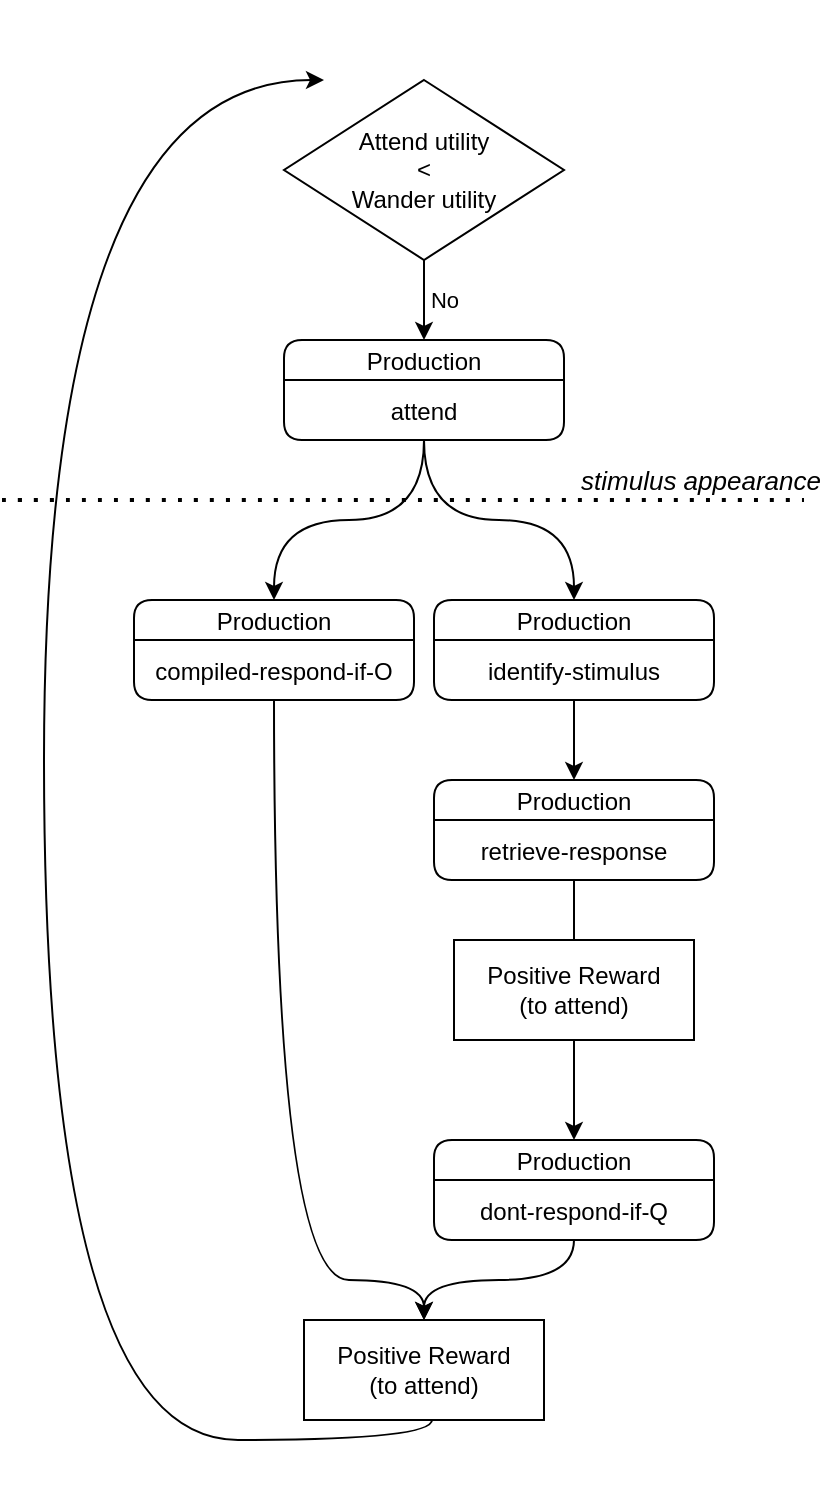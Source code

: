<mxfile>
    <diagram id="C5RBs43oDa-KdzZeNtuy" name="Page-1">
        <mxGraphModel dx="1372" dy="650" grid="1" gridSize="10" guides="1" tooltips="1" connect="1" arrows="1" fold="1" page="0" pageScale="1" pageWidth="827" pageHeight="1169" background="none" math="0" shadow="0">
            <root>
                <mxCell id="WIyWlLk6GJQsqaUBKTNV-0"/>
                <mxCell id="WIyWlLk6GJQsqaUBKTNV-1" parent="WIyWlLk6GJQsqaUBKTNV-0"/>
                <mxCell id="61" value="" style="swimlane;fontSize=12;strokeColor=none;gradientColor=none;swimlaneFillColor=none;dashed=1;opacity=80;fillColor=none;swimlaneLine=0;" vertex="1" parent="WIyWlLk6GJQsqaUBKTNV-1">
                    <mxGeometry x="10" y="50" width="400" height="750" as="geometry"/>
                </mxCell>
                <mxCell id="62" value="Production" style="swimlane;fontStyle=0;childLayout=stackLayout;horizontal=1;startSize=20;horizontalStack=0;resizeParent=1;resizeParentMax=0;resizeLast=0;collapsible=1;marginBottom=0;rounded=1;shadow=0;glass=0;fillColor=none;" vertex="1" parent="61">
                    <mxGeometry x="205" y="300" width="140" height="50" as="geometry"/>
                </mxCell>
                <mxCell id="63" value="identify-stimulus" style="text;strokeColor=none;fillColor=none;align=center;verticalAlign=middle;spacingLeft=4;spacingRight=4;overflow=hidden;points=[[0,0.5],[1,0.5]];portConstraint=eastwest;rotatable=0;rounded=1;shadow=0;glass=0;" vertex="1" parent="62">
                    <mxGeometry y="20" width="140" height="30" as="geometry"/>
                </mxCell>
                <mxCell id="64" value="Production" style="swimlane;fontStyle=0;childLayout=stackLayout;horizontal=1;startSize=20;horizontalStack=0;resizeParent=1;resizeParentMax=0;resizeLast=0;collapsible=1;marginBottom=0;rounded=1;shadow=0;glass=0;fillColor=none;" vertex="1" parent="61">
                    <mxGeometry x="205" y="390" width="140" height="50" as="geometry"/>
                </mxCell>
                <mxCell id="65" value="retrieve-response" style="text;strokeColor=none;fillColor=none;align=center;verticalAlign=middle;spacingLeft=4;spacingRight=4;overflow=hidden;points=[[0,0.5],[1,0.5]];portConstraint=eastwest;rotatable=0;rounded=1;shadow=0;glass=0;" vertex="1" parent="64">
                    <mxGeometry y="20" width="140" height="30" as="geometry"/>
                </mxCell>
                <mxCell id="66" value="Production" style="swimlane;fontStyle=0;childLayout=stackLayout;horizontal=1;startSize=20;horizontalStack=0;resizeParent=1;resizeParentMax=0;resizeLast=0;collapsible=1;marginBottom=0;rounded=1;shadow=0;glass=0;swimlaneFillColor=none;fillColor=none;" vertex="1" parent="61">
                    <mxGeometry x="55" y="300" width="140" height="50" as="geometry"/>
                </mxCell>
                <mxCell id="67" value="compiled-respond-if-O" style="text;strokeColor=none;fillColor=none;align=center;verticalAlign=middle;spacingLeft=4;spacingRight=4;overflow=hidden;points=[[0,0.5],[1,0.5]];portConstraint=eastwest;rotatable=0;rounded=1;shadow=0;glass=0;" vertex="1" parent="66">
                    <mxGeometry y="20" width="140" height="30" as="geometry"/>
                </mxCell>
                <mxCell id="68" value="Production" style="swimlane;fontStyle=0;childLayout=stackLayout;horizontal=1;startSize=20;horizontalStack=0;resizeParent=1;resizeParentMax=0;resizeLast=0;collapsible=1;marginBottom=0;rounded=1;shadow=0;glass=0;fillColor=none;" vertex="1" parent="61">
                    <mxGeometry x="205" y="570" width="140" height="50" as="geometry"/>
                </mxCell>
                <mxCell id="69" value="dont-respond-if-Q" style="text;strokeColor=none;fillColor=none;align=center;verticalAlign=middle;spacingLeft=4;spacingRight=4;overflow=hidden;points=[[0,0.5],[1,0.5]];portConstraint=eastwest;rotatable=0;rounded=1;shadow=0;glass=0;" vertex="1" parent="68">
                    <mxGeometry y="20" width="140" height="30" as="geometry"/>
                </mxCell>
                <mxCell id="70" value="Positive Reward&lt;br&gt;(to attend)" style="rounded=0;whiteSpace=wrap;html=1;fontSize=12;fillColor=none;" vertex="1" parent="61">
                    <mxGeometry x="140" y="660" width="120" height="50" as="geometry"/>
                </mxCell>
                <mxCell id="71" value="&lt;div style=&quot;font-size: 12px&quot;&gt;&lt;br&gt;&lt;/div&gt;" style="edgeStyle=orthogonalEdgeStyle;curved=1;rounded=0;orthogonalLoop=1;jettySize=auto;html=1;labelBackgroundColor=none;exitX=0.5;exitY=1;exitDx=0;exitDy=0;fontSize=12;" edge="1" parent="61" source="76" target="68">
                    <mxGeometry x="-0.2" y="55" relative="1" as="geometry">
                        <mxPoint as="offset"/>
                        <mxPoint x="204.0" y="470" as="sourcePoint"/>
                    </mxGeometry>
                </mxCell>
                <mxCell id="72" style="edgeStyle=orthogonalEdgeStyle;curved=1;html=1;labelBackgroundColor=none;fontSize=12;endArrow=classic;endFill=1;" edge="1" parent="61" source="66" target="70">
                    <mxGeometry relative="1" as="geometry">
                        <Array as="points">
                            <mxPoint x="125" y="640"/>
                            <mxPoint x="200" y="640"/>
                        </Array>
                    </mxGeometry>
                </mxCell>
                <mxCell id="73" style="edgeStyle=orthogonalEdgeStyle;curved=1;html=1;labelBackgroundColor=none;fontSize=12;endArrow=classic;endFill=1;" edge="1" parent="61" source="68" target="70">
                    <mxGeometry relative="1" as="geometry"/>
                </mxCell>
                <mxCell id="74" value="" style="edgeStyle=orthogonalEdgeStyle;curved=1;rounded=0;orthogonalLoop=1;jettySize=auto;html=1;endArrow=classic;endFill=1;" edge="1" parent="61" source="62" target="64">
                    <mxGeometry relative="1" as="geometry">
                        <mxPoint x="204" y="240" as="sourcePoint"/>
                        <mxPoint x="204" y="340" as="targetPoint"/>
                    </mxGeometry>
                </mxCell>
                <mxCell id="75" style="edgeStyle=orthogonalEdgeStyle;curved=1;rounded=0;orthogonalLoop=1;jettySize=auto;html=1;startArrow=none;endArrow=none;endFill=0;entryX=0.5;entryY=0;entryDx=0;entryDy=0;" edge="1" parent="61" source="64" target="76">
                    <mxGeometry relative="1" as="geometry">
                        <mxPoint x="204.0" y="340" as="targetPoint"/>
                    </mxGeometry>
                </mxCell>
                <mxCell id="76" value="Positive Reward&lt;br&gt;(to attend)" style="rounded=0;whiteSpace=wrap;html=1;fontSize=12;fillColor=none;" vertex="1" parent="61">
                    <mxGeometry x="215" y="470" width="120" height="50" as="geometry"/>
                </mxCell>
                <mxCell id="77" style="edgeStyle=orthogonalEdgeStyle;html=1;curved=1;" edge="1" parent="61" source="78" target="66">
                    <mxGeometry relative="1" as="geometry"/>
                </mxCell>
                <mxCell id="78" value="Production" style="swimlane;fontStyle=0;childLayout=stackLayout;horizontal=1;startSize=20;horizontalStack=0;resizeParent=1;resizeParentMax=0;resizeLast=0;collapsible=1;marginBottom=0;rounded=1;shadow=0;glass=0;fillColor=none;" vertex="1" parent="61">
                    <mxGeometry x="130" y="170" width="140" height="50" as="geometry"/>
                </mxCell>
                <mxCell id="79" value="attend" style="text;strokeColor=none;fillColor=none;align=center;verticalAlign=middle;spacingLeft=4;spacingRight=4;overflow=hidden;points=[[0,0.5],[1,0.5]];portConstraint=eastwest;rotatable=0;rounded=1;shadow=0;glass=0;" vertex="1" parent="78">
                    <mxGeometry y="20" width="140" height="30" as="geometry"/>
                </mxCell>
                <mxCell id="80" style="edgeStyle=orthogonalEdgeStyle;curved=1;rounded=0;orthogonalLoop=1;jettySize=auto;html=1;entryX=0.5;entryY=0;entryDx=0;entryDy=0;" edge="1" parent="61" source="78" target="62">
                    <mxGeometry relative="1" as="geometry"/>
                </mxCell>
                <mxCell id="81" value="No" style="edgeStyle=orthogonalEdgeStyle;curved=1;html=1;entryX=0.5;entryY=0;entryDx=0;entryDy=0;" edge="1" parent="61" source="82" target="78">
                    <mxGeometry y="10" relative="1" as="geometry">
                        <mxPoint as="offset"/>
                    </mxGeometry>
                </mxCell>
                <mxCell id="82" value="&lt;font style=&quot;font-size: 12px&quot;&gt;Attend utility&lt;br&gt;&amp;lt;&lt;br&gt;Wander utility&lt;br&gt;&lt;/font&gt;" style="rhombus;whiteSpace=wrap;html=1;fillColor=default;" vertex="1" parent="61">
                    <mxGeometry x="130" y="40" width="140" height="90" as="geometry"/>
                </mxCell>
                <mxCell id="83" value="stimulus appearance" style="endArrow=none;dashed=1;html=1;dashPattern=1 3;strokeWidth=2;rounded=0;curved=1;fontStyle=2;spacingLeft=15;labelBackgroundColor=none;fontSize=13;" edge="1" parent="WIyWlLk6GJQsqaUBKTNV-1">
                    <mxGeometry x="0.7" y="10" width="50" height="50" relative="1" as="geometry">
                        <mxPoint x="-1" y="300" as="sourcePoint"/>
                        <mxPoint x="400" y="300" as="targetPoint"/>
                        <mxPoint as="offset"/>
                    </mxGeometry>
                </mxCell>
                <mxCell id="84" style="edgeStyle=orthogonalEdgeStyle;curved=1;html=1;labelBackgroundColor=none;fontSize=12;endArrow=classic;endFill=1;" edge="1" parent="WIyWlLk6GJQsqaUBKTNV-1" source="70">
                    <mxGeometry relative="1" as="geometry">
                        <mxPoint x="160" y="90" as="targetPoint"/>
                        <Array as="points">
                            <mxPoint x="214" y="770"/>
                            <mxPoint x="20" y="770"/>
                            <mxPoint x="20" y="90"/>
                        </Array>
                    </mxGeometry>
                </mxCell>
            </root>
        </mxGraphModel>
    </diagram>
</mxfile>